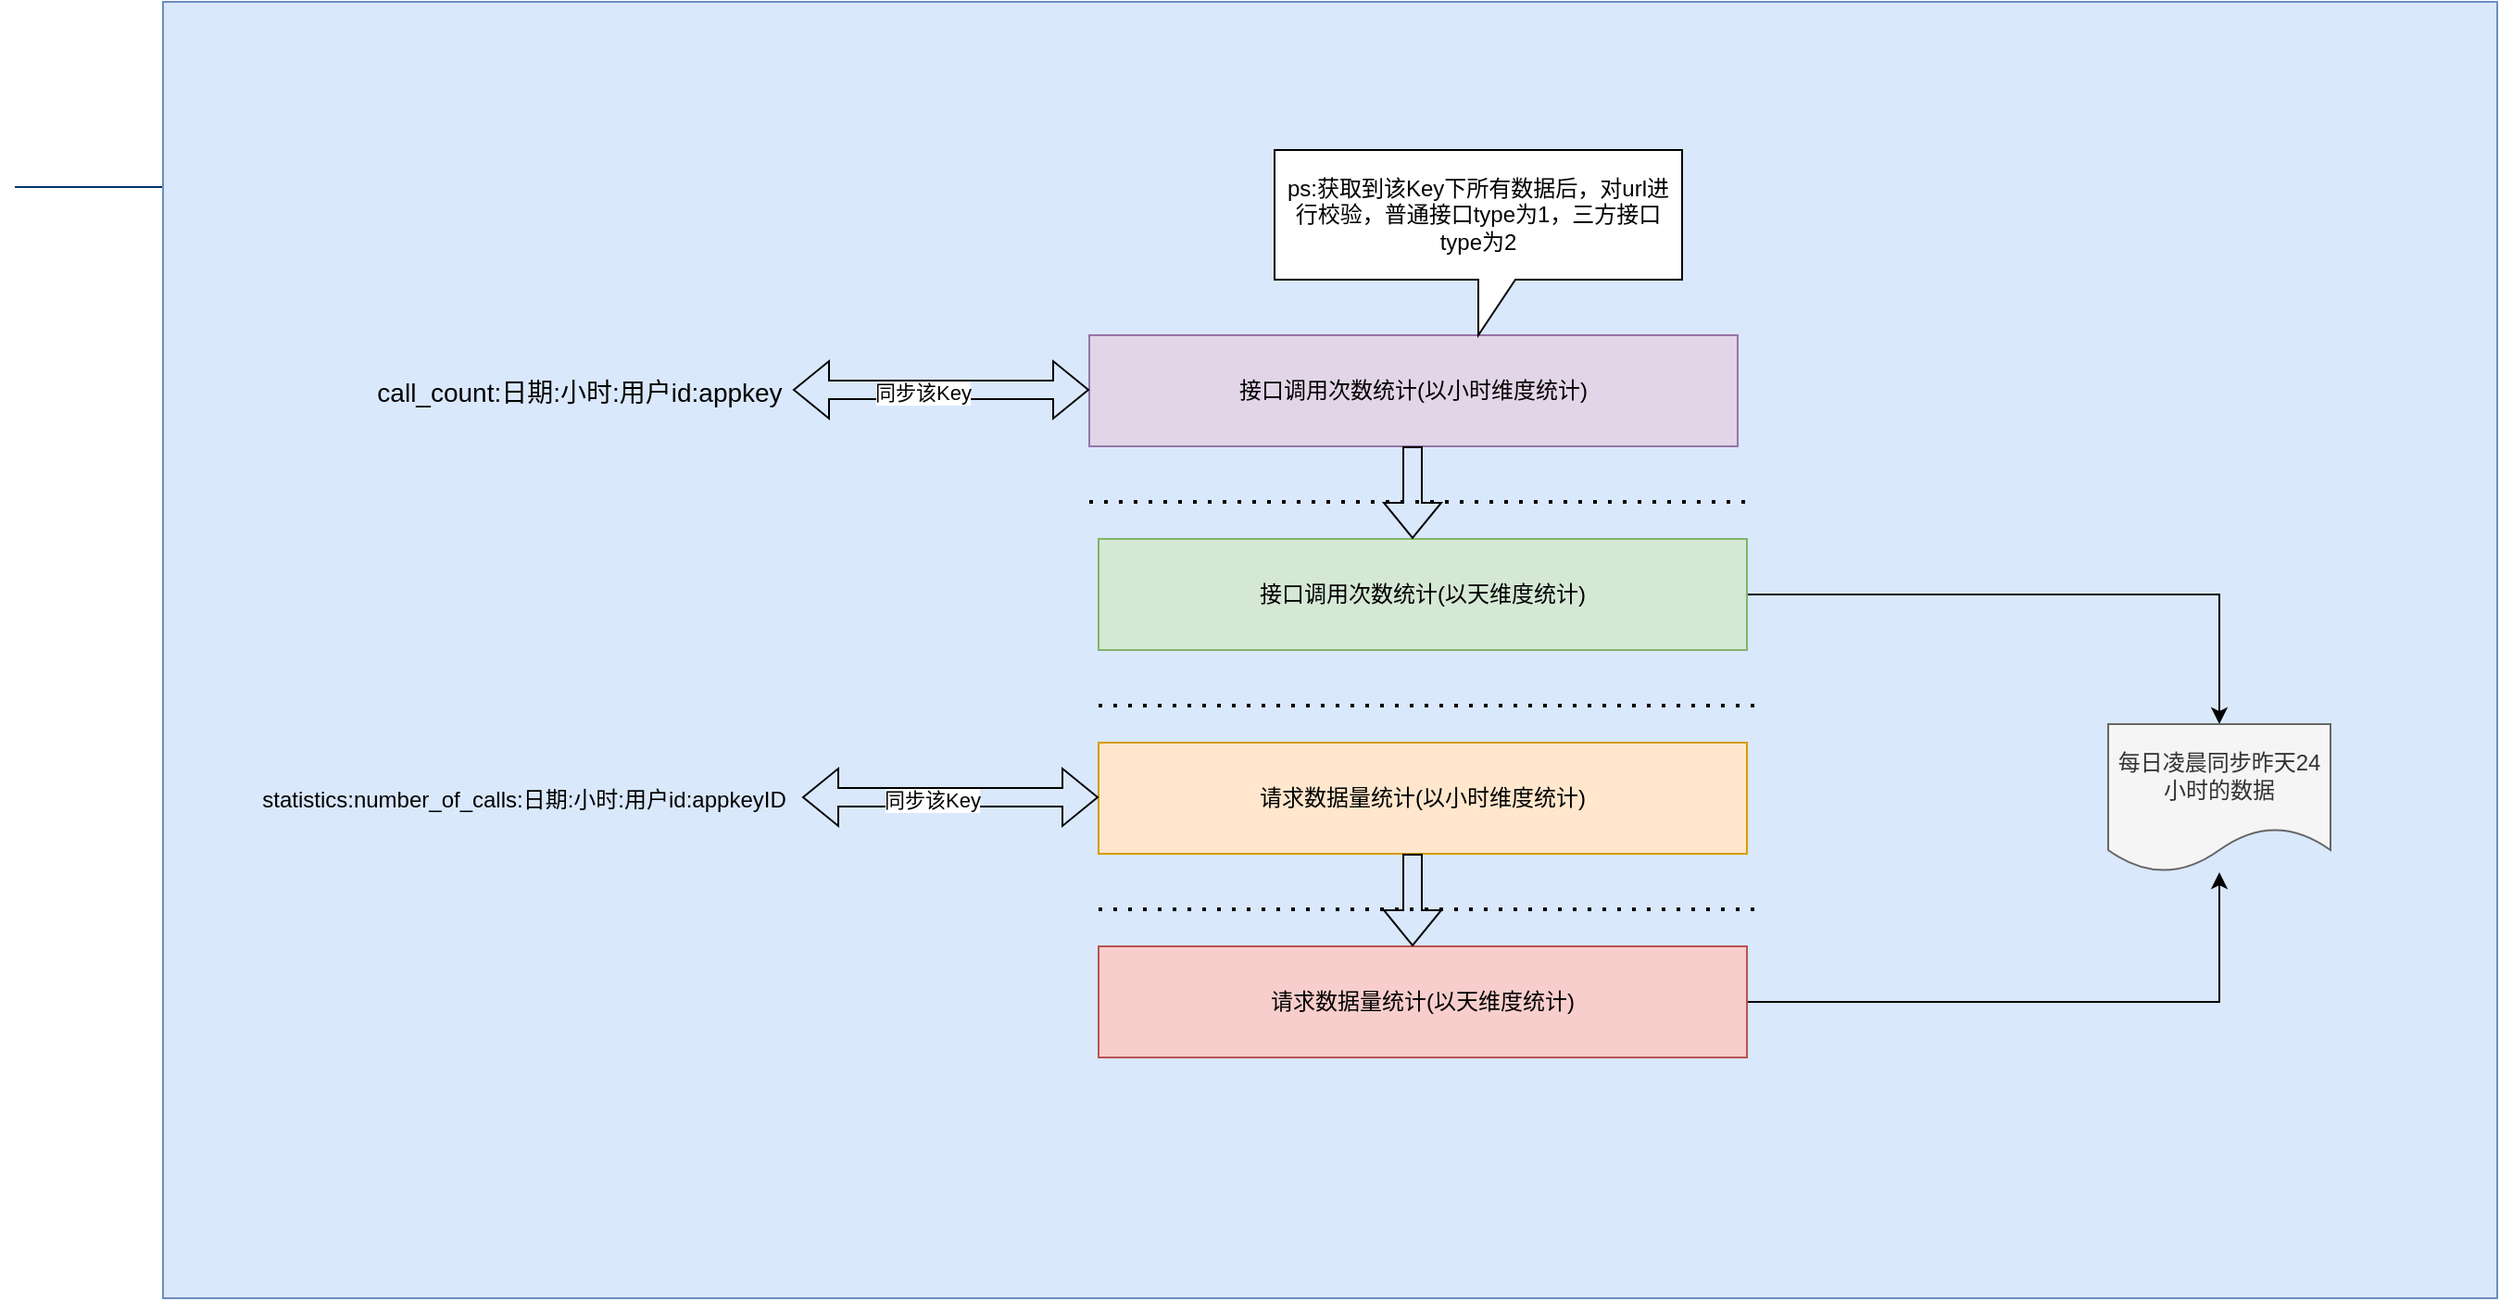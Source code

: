 <mxfile version="21.6.1" type="github">
  <diagram id="6a731a19-8d31-9384-78a2-239565b7b9f0" name="Page-1">
    <mxGraphModel dx="1434" dy="764" grid="1" gridSize="10" guides="1" tooltips="1" connect="1" arrows="1" fold="1" page="1" pageScale="1" pageWidth="1169" pageHeight="827" background="#ffffff" math="0" shadow="0">
      <root>
        <mxCell id="0" />
        <mxCell id="1" parent="0" />
        <mxCell id="54" value="" style="edgeStyle=elbowEdgeStyle;elbow=horizontal;exitX=0;exitY=0.5;exitPerimeter=0;entryX=0.095;entryY=0.5;entryPerimeter=0;fontStyle=1;strokeColor=#003366;strokeWidth=1;html=1;" parent="1" source="37" edge="1">
          <mxGeometry width="100" height="100" as="geometry">
            <mxPoint y="100" as="sourcePoint" />
            <mxPoint x="255.605" y="290" as="targetPoint" />
            <Array as="points">
              <mxPoint x="120" y="970" />
            </Array>
          </mxGeometry>
        </mxCell>
        <mxCell id="Z8dxpY1uBYHrr5jI8FlL-59" value="" style="rounded=0;whiteSpace=wrap;html=1;fillColor=#dae8fc;strokeColor=#6c8ebf;gradientColor=none;labelBackgroundColor=none;" vertex="1" parent="1">
          <mxGeometry x="80" width="1260" height="700" as="geometry" />
        </mxCell>
        <mxCell id="Z8dxpY1uBYHrr5jI8FlL-55" value="接口调用次数统计(以小时维度统计)" style="rounded=0;whiteSpace=wrap;html=1;fillColor=#e1d5e7;strokeColor=#9673a6;" vertex="1" parent="1">
          <mxGeometry x="580" y="180" width="350" height="60" as="geometry" />
        </mxCell>
        <mxCell id="Z8dxpY1uBYHrr5jI8FlL-93" style="edgeStyle=orthogonalEdgeStyle;rounded=0;orthogonalLoop=1;jettySize=auto;html=1;" edge="1" parent="1" source="Z8dxpY1uBYHrr5jI8FlL-56" target="Z8dxpY1uBYHrr5jI8FlL-90">
          <mxGeometry relative="1" as="geometry" />
        </mxCell>
        <mxCell id="Z8dxpY1uBYHrr5jI8FlL-56" value="接口调用次数统计(以天维度统计)" style="rounded=0;whiteSpace=wrap;html=1;fillColor=#d5e8d4;strokeColor=#82b366;" vertex="1" parent="1">
          <mxGeometry x="585" y="290" width="350" height="60" as="geometry" />
        </mxCell>
        <mxCell id="Z8dxpY1uBYHrr5jI8FlL-57" value="请求数据量统计(以小时维度统计)" style="rounded=0;whiteSpace=wrap;html=1;fillColor=#ffe6cc;strokeColor=#d79b00;" vertex="1" parent="1">
          <mxGeometry x="585" y="400" width="350" height="60" as="geometry" />
        </mxCell>
        <mxCell id="Z8dxpY1uBYHrr5jI8FlL-92" style="edgeStyle=orthogonalEdgeStyle;rounded=0;orthogonalLoop=1;jettySize=auto;html=1;" edge="1" parent="1" source="Z8dxpY1uBYHrr5jI8FlL-58" target="Z8dxpY1uBYHrr5jI8FlL-90">
          <mxGeometry relative="1" as="geometry" />
        </mxCell>
        <mxCell id="Z8dxpY1uBYHrr5jI8FlL-58" value="请求数据量统计(以天维度统计)" style="rounded=0;whiteSpace=wrap;html=1;fillColor=#f8cecc;strokeColor=#b85450;" vertex="1" parent="1">
          <mxGeometry x="585" y="510" width="350" height="60" as="geometry" />
        </mxCell>
        <mxCell id="Z8dxpY1uBYHrr5jI8FlL-63" value="&lt;font style=&quot;font-size: 14px;&quot;&gt;call_count:日期:小时:用户id:appkey&lt;/font&gt;" style="text;html=1;strokeColor=none;fillColor=none;align=center;verticalAlign=middle;whiteSpace=wrap;rounded=0;" vertex="1" parent="1">
          <mxGeometry x="180" y="192.5" width="250" height="37.5" as="geometry" />
        </mxCell>
        <mxCell id="Z8dxpY1uBYHrr5jI8FlL-70" value="" style="shape=flexArrow;endArrow=classic;startArrow=classic;html=1;rounded=0;" edge="1" parent="1">
          <mxGeometry width="100" height="100" relative="1" as="geometry">
            <mxPoint x="420" y="209.5" as="sourcePoint" />
            <mxPoint x="580" y="209.5" as="targetPoint" />
          </mxGeometry>
        </mxCell>
        <mxCell id="Z8dxpY1uBYHrr5jI8FlL-71" value="同步该Key" style="edgeLabel;html=1;align=center;verticalAlign=middle;resizable=0;points=[];" vertex="1" connectable="0" parent="Z8dxpY1uBYHrr5jI8FlL-70">
          <mxGeometry x="-0.3" y="6" relative="1" as="geometry">
            <mxPoint x="14" y="7" as="offset" />
          </mxGeometry>
        </mxCell>
        <mxCell id="Z8dxpY1uBYHrr5jI8FlL-73" value="" style="endArrow=none;dashed=1;html=1;dashPattern=1 3;strokeWidth=2;rounded=0;" edge="1" parent="1">
          <mxGeometry width="50" height="50" relative="1" as="geometry">
            <mxPoint x="580" y="270" as="sourcePoint" />
            <mxPoint x="940" y="270" as="targetPoint" />
          </mxGeometry>
        </mxCell>
        <mxCell id="Z8dxpY1uBYHrr5jI8FlL-75" value="" style="endArrow=none;dashed=1;html=1;dashPattern=1 3;strokeWidth=2;rounded=0;" edge="1" parent="1">
          <mxGeometry width="50" height="50" relative="1" as="geometry">
            <mxPoint x="585" y="380" as="sourcePoint" />
            <mxPoint x="945" y="380" as="targetPoint" />
          </mxGeometry>
        </mxCell>
        <mxCell id="Z8dxpY1uBYHrr5jI8FlL-76" value="" style="endArrow=none;dashed=1;html=1;dashPattern=1 3;strokeWidth=2;rounded=0;" edge="1" parent="1">
          <mxGeometry width="50" height="50" relative="1" as="geometry">
            <mxPoint x="585" y="490" as="sourcePoint" />
            <mxPoint x="945" y="490" as="targetPoint" />
          </mxGeometry>
        </mxCell>
        <mxCell id="Z8dxpY1uBYHrr5jI8FlL-78" value="statistics:number_of_calls:日期:小时:用户id:appkeyID" style="text;html=1;strokeColor=none;fillColor=none;align=center;verticalAlign=middle;whiteSpace=wrap;rounded=0;" vertex="1" parent="1">
          <mxGeometry x="120" y="411.25" width="310" height="38.75" as="geometry" />
        </mxCell>
        <mxCell id="Z8dxpY1uBYHrr5jI8FlL-80" value="" style="shape=flexArrow;endArrow=classic;startArrow=classic;html=1;rounded=0;" edge="1" parent="1">
          <mxGeometry width="100" height="100" relative="1" as="geometry">
            <mxPoint x="425" y="429.5" as="sourcePoint" />
            <mxPoint x="585" y="429.5" as="targetPoint" />
          </mxGeometry>
        </mxCell>
        <mxCell id="Z8dxpY1uBYHrr5jI8FlL-81" value="同步该Key" style="edgeLabel;html=1;align=center;verticalAlign=middle;resizable=0;points=[];" vertex="1" connectable="0" parent="Z8dxpY1uBYHrr5jI8FlL-80">
          <mxGeometry x="-0.3" y="6" relative="1" as="geometry">
            <mxPoint x="14" y="7" as="offset" />
          </mxGeometry>
        </mxCell>
        <mxCell id="Z8dxpY1uBYHrr5jI8FlL-82" value="ps:获取到该Key下所有数据后，对url进行校验，普通接口type为1，三方接口type为2" style="shape=callout;whiteSpace=wrap;html=1;perimeter=calloutPerimeter;" vertex="1" parent="1">
          <mxGeometry x="680" y="80" width="220" height="100" as="geometry" />
        </mxCell>
        <mxCell id="Z8dxpY1uBYHrr5jI8FlL-84" value="" style="shape=flexArrow;endArrow=classic;html=1;rounded=0;" edge="1" parent="1">
          <mxGeometry width="50" height="50" relative="1" as="geometry">
            <mxPoint x="754.5" y="460" as="sourcePoint" />
            <mxPoint x="754.5" y="510" as="targetPoint" />
          </mxGeometry>
        </mxCell>
        <mxCell id="Z8dxpY1uBYHrr5jI8FlL-85" value="" style="shape=flexArrow;endArrow=classic;html=1;rounded=0;" edge="1" parent="1">
          <mxGeometry width="50" height="50" relative="1" as="geometry">
            <mxPoint x="754.5" y="240" as="sourcePoint" />
            <mxPoint x="754.5" y="290" as="targetPoint" />
          </mxGeometry>
        </mxCell>
        <mxCell id="Z8dxpY1uBYHrr5jI8FlL-90" value="每日凌晨同步昨天24小时的数据" style="shape=document;whiteSpace=wrap;html=1;boundedLbl=1;fillColor=#f5f5f5;strokeColor=#666666;fontColor=#333333;" vertex="1" parent="1">
          <mxGeometry x="1130" y="390" width="120" height="80" as="geometry" />
        </mxCell>
      </root>
    </mxGraphModel>
  </diagram>
</mxfile>
